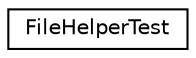 digraph G
{
  edge [fontname="Helvetica",fontsize="10",labelfontname="Helvetica",labelfontsize="10"];
  node [fontname="Helvetica",fontsize="10",shape=record];
  rankdir=LR;
  Node1 [label="FileHelperTest",height=0.2,width=0.4,color="black", fillcolor="white", style="filled",URL="$class_file_helper_test.html"];
}
